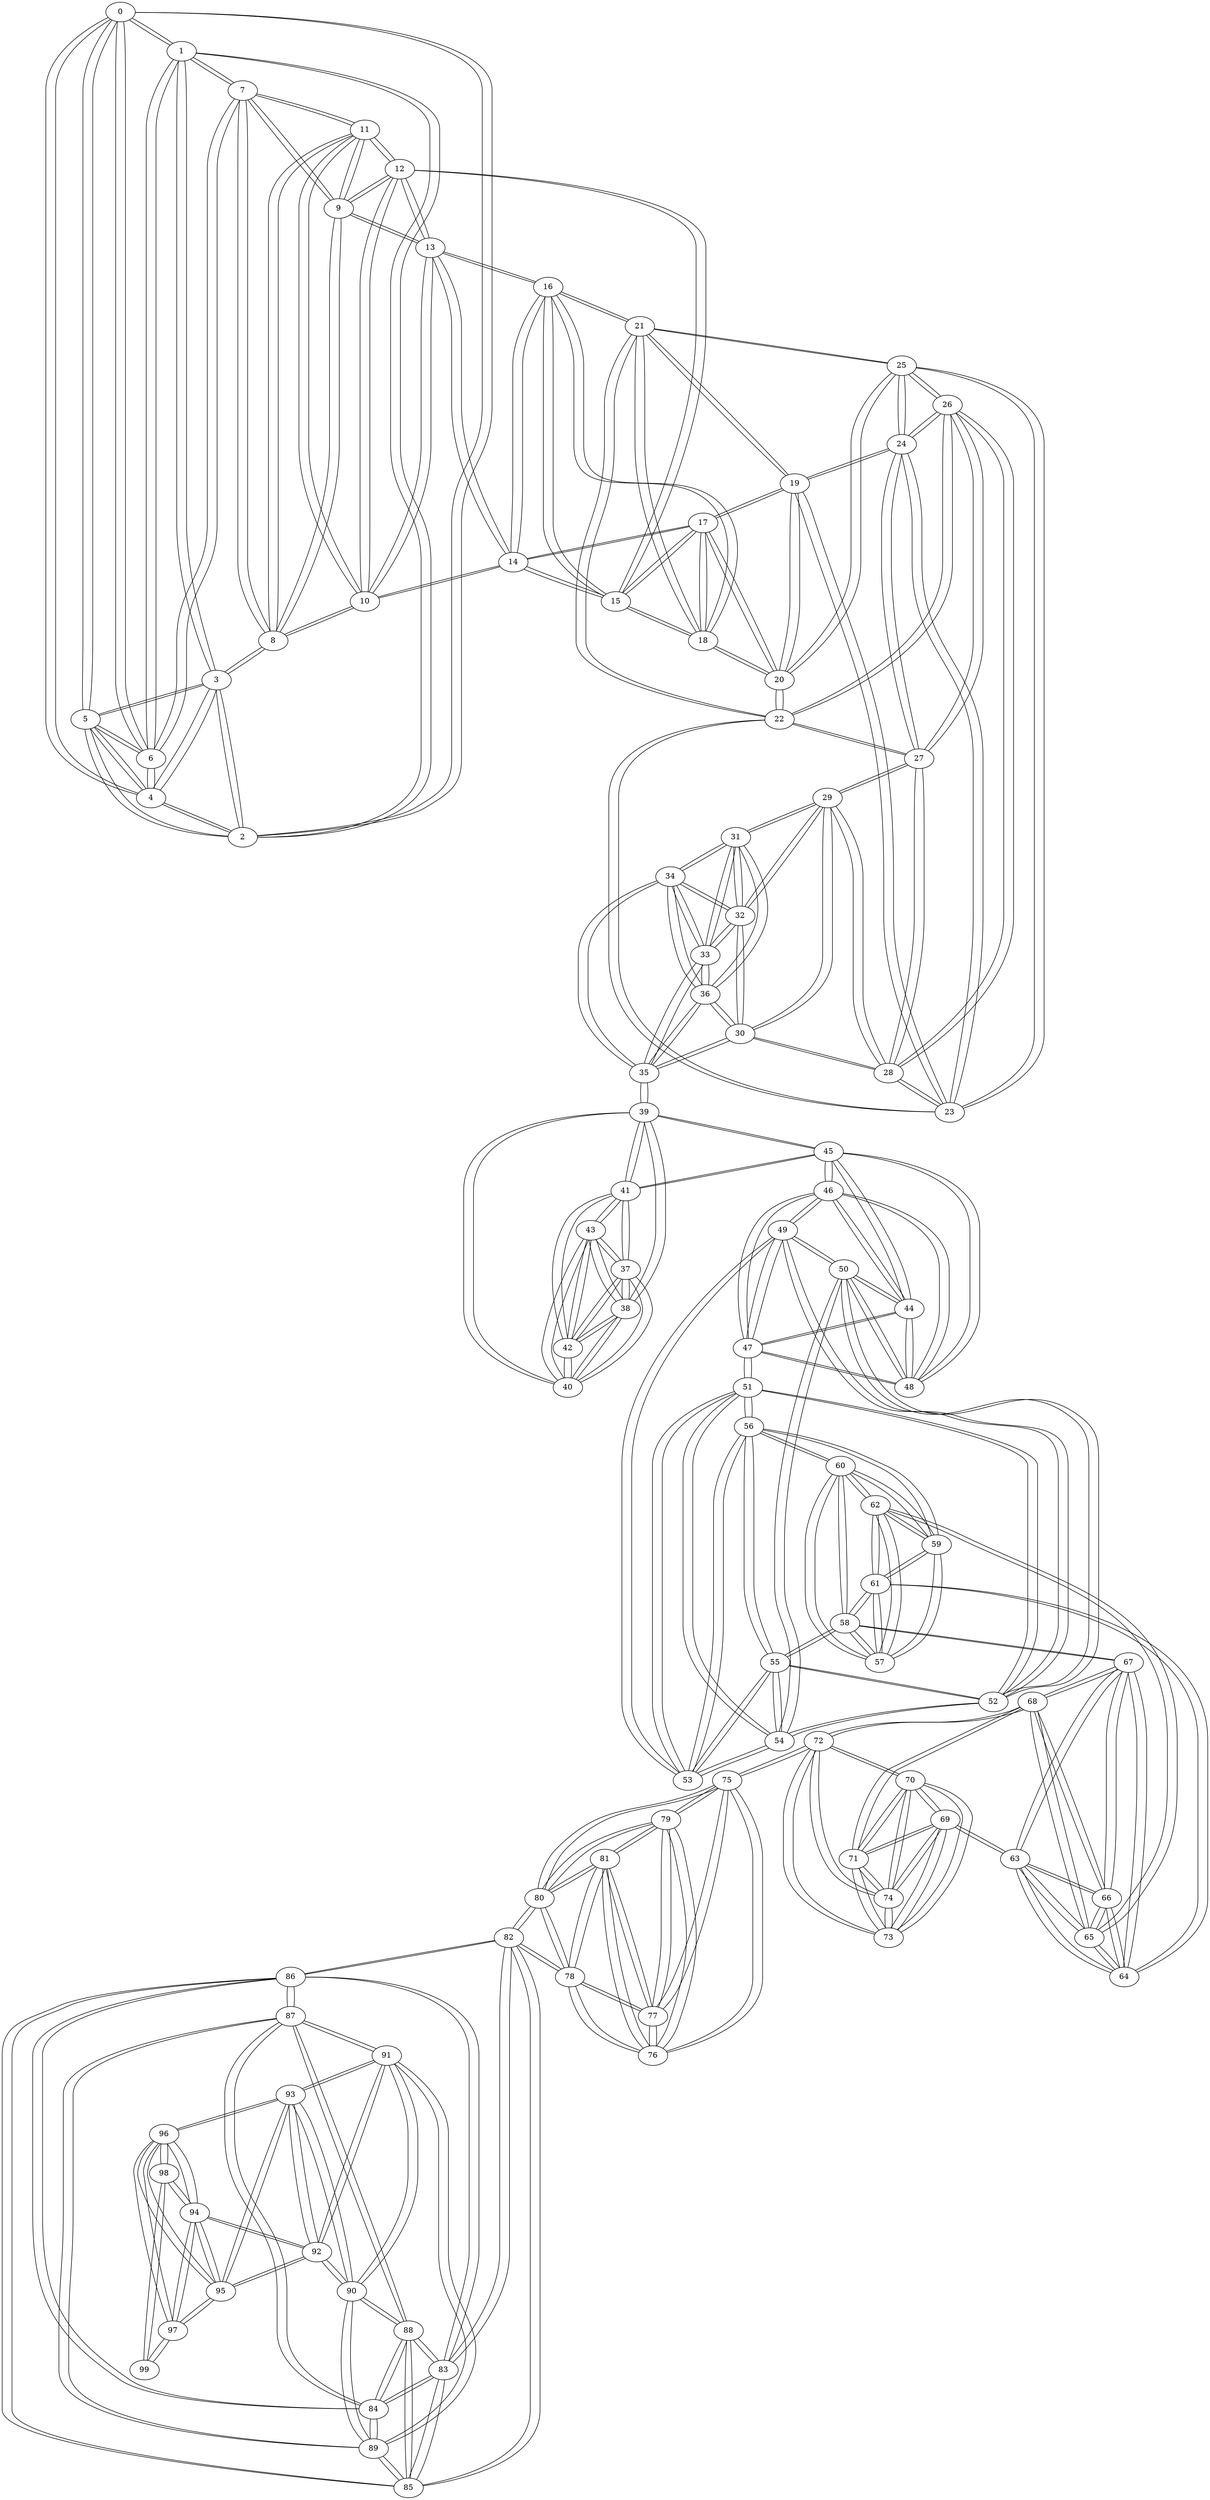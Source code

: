 graph abstract {
	0 -- {1 2 4 5 6 }
	1 -- {0 2 3 6 7 }
	2 -- {0 1 3 4 5 }
	3 -- {1 2 4 5 8 }
	4 -- {0 2 3 5 6 }
	5 -- {0 2 3 4 6 }
	6 -- {0 1 4 5 7 }
	7 -- {1 6 8 9 11 }
	8 -- {3 7 9 10 11 }
	9 -- {7 8 11 12 13 }
	10 -- {8 11 12 13 14 }
	11 -- {7 8 9 10 12 }
	12 -- {9 10 11 13 15 }
	13 -- {16 9 10 12 14 }
	14 -- {16 17 10 13 15 }
	15 -- {16 17 18 12 14 }
	16 -- {18 21 13 14 15 }
	17 -- {18 19 20 14 15 }
	18 -- {16 17 20 21 15 }
	19 -- {17 20 21 23 24 }
	20 -- {17 18 19 22 25 }
	21 -- {16 18 19 22 25 }
	22 -- {20 21 23 26 27 }
	23 -- {19 22 24 25 28 }
	24 -- {19 23 25 26 27 }
	25 -- {20 21 23 24 26 }
	26 -- {22 24 25 27 28 }
	27 -- {22 24 26 28 29 }
	28 -- {23 26 27 29 30 }
	29 -- {32 27 28 30 31 }
	30 -- {32 35 36 28 29 }
	31 -- {32 33 34 36 29 }
	32 -- {33 34 29 30 31 }
	33 -- {32 34 35 36 31 }
	34 -- {32 33 35 36 31 }
	35 -- {33 34 36 39 30 }
	36 -- {33 34 35 30 31 }
	37 -- {38 40 41 42 43 }
	38 -- {37 39 40 42 43 }
	39 -- {35 38 40 41 45 }
	40 -- {37 38 39 42 43 }
	41 -- {37 39 42 43 45 }
	42 -- {37 38 40 41 43 }
	43 -- {37 38 40 41 42 }
	44 -- {48 50 45 46 47 }
	45 -- {48 39 41 44 46 }
	46 -- {48 49 44 45 47 }
	47 -- {48 49 51 44 46 }
	48 -- {50 44 45 46 47 }
	49 -- {50 52 53 46 47 }
	50 -- {48 49 52 54 44 }
	51 -- {52 53 54 56 47 }
	52 -- {49 50 51 54 55 }
	53 -- {49 51 54 55 56 }
	54 -- {50 51 52 53 55 }
	55 -- {52 53 54 56 58 }
	56 -- {51 53 55 59 60 }
	57 -- {58 59 60 61 62 }
	58 -- {67 55 57 60 61 }
	59 -- {56 57 60 61 62 }
	60 -- {56 57 58 59 62 }
	61 -- {64 57 58 59 62 }
	62 -- {65 57 59 60 61 }
	63 -- {64 65 66 67 69 }
	64 -- {65 66 67 61 63 }
	65 -- {64 66 68 62 63 }
	66 -- {64 65 67 68 63 }
	67 -- {64 66 68 58 63 }
	68 -- {65 66 67 71 72 }
	69 -- {70 71 73 74 63 }
	70 -- {69 71 72 73 74 }
	71 -- {68 69 70 73 74 }
	72 -- {68 70 73 74 75 }
	73 -- {69 70 71 72 74 }
	74 -- {69 70 71 72 73 }
	75 -- {80 72 76 77 79 }
	76 -- {81 75 77 78 79 }
	77 -- {81 75 76 78 79 }
	78 -- {80 81 82 76 77 }
	79 -- {80 81 75 76 77 }
	80 -- {81 82 75 78 79 }
	81 -- {80 76 77 78 79 }
	82 -- {80 83 85 86 78 }
	83 -- {82 84 85 86 88 }
	84 -- {83 86 87 88 89 }
	85 -- {82 83 86 88 89 }
	86 -- {82 83 84 85 87 }
	87 -- {84 86 88 89 91 }
	88 -- {83 84 85 87 90 }
	89 -- {84 85 87 90 91 }
	90 -- {88 89 91 92 93 }
	91 -- {87 89 90 92 93 }
	92 -- {90 91 93 94 95 }
	93 -- {96 90 91 92 95 }
	94 -- {96 97 98 92 95 }
	95 -- {96 97 92 93 94 }
	96 -- {97 98 93 94 95 }
	97 -- {96 99 94 95 }
	98 -- {96 99 94 }
	99 -- {97 98 }
}